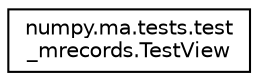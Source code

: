digraph "Graphical Class Hierarchy"
{
 // LATEX_PDF_SIZE
  edge [fontname="Helvetica",fontsize="10",labelfontname="Helvetica",labelfontsize="10"];
  node [fontname="Helvetica",fontsize="10",shape=record];
  rankdir="LR";
  Node0 [label="numpy.ma.tests.test\l_mrecords.TestView",height=0.2,width=0.4,color="black", fillcolor="white", style="filled",URL="$classnumpy_1_1ma_1_1tests_1_1test__mrecords_1_1TestView.html",tooltip=" "];
}
